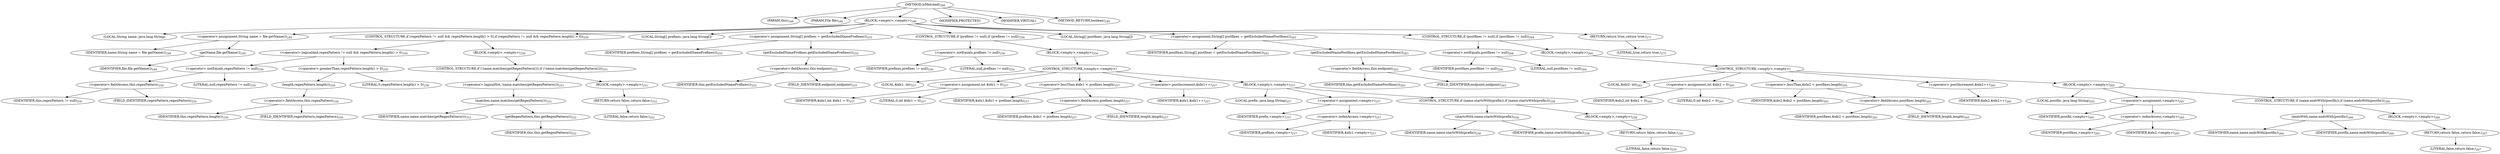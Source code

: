 digraph "isMatched" {  
"652" [label = <(METHOD,isMatched)<SUB>248</SUB>> ]
"30" [label = <(PARAM,this)<SUB>248</SUB>> ]
"653" [label = <(PARAM,File file)<SUB>248</SUB>> ]
"654" [label = <(BLOCK,&lt;empty&gt;,&lt;empty&gt;)<SUB>248</SUB>> ]
"655" [label = <(LOCAL,String name: java.lang.String)> ]
"656" [label = <(&lt;operator&gt;.assignment,String name = file.getName())<SUB>249</SUB>> ]
"657" [label = <(IDENTIFIER,name,String name = file.getName())<SUB>249</SUB>> ]
"658" [label = <(getName,file.getName())<SUB>249</SUB>> ]
"659" [label = <(IDENTIFIER,file,file.getName())<SUB>249</SUB>> ]
"660" [label = <(CONTROL_STRUCTURE,if (regexPattern != null &amp;&amp; regexPattern.length() &gt; 0),if (regexPattern != null &amp;&amp; regexPattern.length() &gt; 0))<SUB>250</SUB>> ]
"661" [label = <(&lt;operator&gt;.logicalAnd,regexPattern != null &amp;&amp; regexPattern.length() &gt; 0)<SUB>250</SUB>> ]
"662" [label = <(&lt;operator&gt;.notEquals,regexPattern != null)<SUB>250</SUB>> ]
"663" [label = <(&lt;operator&gt;.fieldAccess,this.regexPattern)<SUB>250</SUB>> ]
"664" [label = <(IDENTIFIER,this,regexPattern != null)<SUB>250</SUB>> ]
"665" [label = <(FIELD_IDENTIFIER,regexPattern,regexPattern)<SUB>250</SUB>> ]
"666" [label = <(LITERAL,null,regexPattern != null)<SUB>250</SUB>> ]
"667" [label = <(&lt;operator&gt;.greaterThan,regexPattern.length() &gt; 0)<SUB>250</SUB>> ]
"668" [label = <(length,regexPattern.length())<SUB>250</SUB>> ]
"669" [label = <(&lt;operator&gt;.fieldAccess,this.regexPattern)<SUB>250</SUB>> ]
"670" [label = <(IDENTIFIER,this,regexPattern.length())<SUB>250</SUB>> ]
"671" [label = <(FIELD_IDENTIFIER,regexPattern,regexPattern)<SUB>250</SUB>> ]
"672" [label = <(LITERAL,0,regexPattern.length() &gt; 0)<SUB>250</SUB>> ]
"673" [label = <(BLOCK,&lt;empty&gt;,&lt;empty&gt;)<SUB>250</SUB>> ]
"674" [label = <(CONTROL_STRUCTURE,if (!name.matches(getRegexPattern())),if (!name.matches(getRegexPattern())))<SUB>251</SUB>> ]
"675" [label = <(&lt;operator&gt;.logicalNot,!name.matches(getRegexPattern()))<SUB>251</SUB>> ]
"676" [label = <(matches,name.matches(getRegexPattern()))<SUB>251</SUB>> ]
"677" [label = <(IDENTIFIER,name,name.matches(getRegexPattern()))<SUB>251</SUB>> ]
"678" [label = <(getRegexPattern,this.getRegexPattern())<SUB>251</SUB>> ]
"29" [label = <(IDENTIFIER,this,this.getRegexPattern())<SUB>251</SUB>> ]
"679" [label = <(BLOCK,&lt;empty&gt;,&lt;empty&gt;)<SUB>251</SUB>> ]
"680" [label = <(RETURN,return false;,return false;)<SUB>252</SUB>> ]
"681" [label = <(LITERAL,false,return false;)<SUB>252</SUB>> ]
"682" [label = <(LOCAL,String[] prefixes: java.lang.String[])> ]
"683" [label = <(&lt;operator&gt;.assignment,String[] prefixes = getExcludedNamePrefixes())<SUB>255</SUB>> ]
"684" [label = <(IDENTIFIER,prefixes,String[] prefixes = getExcludedNamePrefixes())<SUB>255</SUB>> ]
"685" [label = <(getExcludedNamePrefixes,getExcludedNamePrefixes())<SUB>255</SUB>> ]
"686" [label = <(&lt;operator&gt;.fieldAccess,this.endpoint)<SUB>255</SUB>> ]
"687" [label = <(IDENTIFIER,this,getExcludedNamePrefixes())<SUB>255</SUB>> ]
"688" [label = <(FIELD_IDENTIFIER,endpoint,endpoint)<SUB>255</SUB>> ]
"689" [label = <(CONTROL_STRUCTURE,if (prefixes != null),if (prefixes != null))<SUB>256</SUB>> ]
"690" [label = <(&lt;operator&gt;.notEquals,prefixes != null)<SUB>256</SUB>> ]
"691" [label = <(IDENTIFIER,prefixes,prefixes != null)<SUB>256</SUB>> ]
"692" [label = <(LITERAL,null,prefixes != null)<SUB>256</SUB>> ]
"693" [label = <(BLOCK,&lt;empty&gt;,&lt;empty&gt;)<SUB>256</SUB>> ]
"694" [label = <(CONTROL_STRUCTURE,&lt;empty&gt;,&lt;empty&gt;)> ]
"695" [label = <(LOCAL,$idx1: int)<SUB>257</SUB>> ]
"696" [label = <(&lt;operator&gt;.assignment,int $idx1 = 0)<SUB>257</SUB>> ]
"697" [label = <(IDENTIFIER,$idx1,int $idx1 = 0)<SUB>257</SUB>> ]
"698" [label = <(LITERAL,0,int $idx1 = 0)<SUB>257</SUB>> ]
"699" [label = <(&lt;operator&gt;.lessThan,$idx1 &lt; prefixes.length)<SUB>257</SUB>> ]
"700" [label = <(IDENTIFIER,$idx1,$idx1 &lt; prefixes.length)<SUB>257</SUB>> ]
"701" [label = <(&lt;operator&gt;.fieldAccess,prefixes.length)<SUB>257</SUB>> ]
"702" [label = <(IDENTIFIER,prefixes,$idx1 &lt; prefixes.length)<SUB>257</SUB>> ]
"703" [label = <(FIELD_IDENTIFIER,length,length)<SUB>257</SUB>> ]
"704" [label = <(&lt;operator&gt;.postIncrement,$idx1++)<SUB>257</SUB>> ]
"705" [label = <(IDENTIFIER,$idx1,$idx1++)<SUB>257</SUB>> ]
"706" [label = <(BLOCK,&lt;empty&gt;,&lt;empty&gt;)<SUB>257</SUB>> ]
"707" [label = <(LOCAL,prefix: java.lang.String)<SUB>257</SUB>> ]
"708" [label = <(&lt;operator&gt;.assignment,&lt;empty&gt;)<SUB>257</SUB>> ]
"709" [label = <(IDENTIFIER,prefix,&lt;empty&gt;)<SUB>257</SUB>> ]
"710" [label = <(&lt;operator&gt;.indexAccess,&lt;empty&gt;)<SUB>257</SUB>> ]
"711" [label = <(IDENTIFIER,prefixes,&lt;empty&gt;)<SUB>257</SUB>> ]
"712" [label = <(IDENTIFIER,$idx1,&lt;empty&gt;)<SUB>257</SUB>> ]
"713" [label = <(CONTROL_STRUCTURE,if (name.startsWith(prefix)),if (name.startsWith(prefix)))<SUB>258</SUB>> ]
"714" [label = <(startsWith,name.startsWith(prefix))<SUB>258</SUB>> ]
"715" [label = <(IDENTIFIER,name,name.startsWith(prefix))<SUB>258</SUB>> ]
"716" [label = <(IDENTIFIER,prefix,name.startsWith(prefix))<SUB>258</SUB>> ]
"717" [label = <(BLOCK,&lt;empty&gt;,&lt;empty&gt;)<SUB>258</SUB>> ]
"718" [label = <(RETURN,return false;,return false;)<SUB>259</SUB>> ]
"719" [label = <(LITERAL,false,return false;)<SUB>259</SUB>> ]
"720" [label = <(LOCAL,String[] postfixes: java.lang.String[])> ]
"721" [label = <(&lt;operator&gt;.assignment,String[] postfixes = getExcludedNamePostfixes())<SUB>263</SUB>> ]
"722" [label = <(IDENTIFIER,postfixes,String[] postfixes = getExcludedNamePostfixes())<SUB>263</SUB>> ]
"723" [label = <(getExcludedNamePostfixes,getExcludedNamePostfixes())<SUB>263</SUB>> ]
"724" [label = <(&lt;operator&gt;.fieldAccess,this.endpoint)<SUB>263</SUB>> ]
"725" [label = <(IDENTIFIER,this,getExcludedNamePostfixes())<SUB>263</SUB>> ]
"726" [label = <(FIELD_IDENTIFIER,endpoint,endpoint)<SUB>263</SUB>> ]
"727" [label = <(CONTROL_STRUCTURE,if (postfixes != null),if (postfixes != null))<SUB>264</SUB>> ]
"728" [label = <(&lt;operator&gt;.notEquals,postfixes != null)<SUB>264</SUB>> ]
"729" [label = <(IDENTIFIER,postfixes,postfixes != null)<SUB>264</SUB>> ]
"730" [label = <(LITERAL,null,postfixes != null)<SUB>264</SUB>> ]
"731" [label = <(BLOCK,&lt;empty&gt;,&lt;empty&gt;)<SUB>264</SUB>> ]
"732" [label = <(CONTROL_STRUCTURE,&lt;empty&gt;,&lt;empty&gt;)> ]
"733" [label = <(LOCAL,$idx2: int)<SUB>265</SUB>> ]
"734" [label = <(&lt;operator&gt;.assignment,int $idx2 = 0)<SUB>265</SUB>> ]
"735" [label = <(IDENTIFIER,$idx2,int $idx2 = 0)<SUB>265</SUB>> ]
"736" [label = <(LITERAL,0,int $idx2 = 0)<SUB>265</SUB>> ]
"737" [label = <(&lt;operator&gt;.lessThan,$idx2 &lt; postfixes.length)<SUB>265</SUB>> ]
"738" [label = <(IDENTIFIER,$idx2,$idx2 &lt; postfixes.length)<SUB>265</SUB>> ]
"739" [label = <(&lt;operator&gt;.fieldAccess,postfixes.length)<SUB>265</SUB>> ]
"740" [label = <(IDENTIFIER,postfixes,$idx2 &lt; postfixes.length)<SUB>265</SUB>> ]
"741" [label = <(FIELD_IDENTIFIER,length,length)<SUB>265</SUB>> ]
"742" [label = <(&lt;operator&gt;.postIncrement,$idx2++)<SUB>265</SUB>> ]
"743" [label = <(IDENTIFIER,$idx2,$idx2++)<SUB>265</SUB>> ]
"744" [label = <(BLOCK,&lt;empty&gt;,&lt;empty&gt;)<SUB>265</SUB>> ]
"745" [label = <(LOCAL,postfix: java.lang.String)<SUB>265</SUB>> ]
"746" [label = <(&lt;operator&gt;.assignment,&lt;empty&gt;)<SUB>265</SUB>> ]
"747" [label = <(IDENTIFIER,postfix,&lt;empty&gt;)<SUB>265</SUB>> ]
"748" [label = <(&lt;operator&gt;.indexAccess,&lt;empty&gt;)<SUB>265</SUB>> ]
"749" [label = <(IDENTIFIER,postfixes,&lt;empty&gt;)<SUB>265</SUB>> ]
"750" [label = <(IDENTIFIER,$idx2,&lt;empty&gt;)<SUB>265</SUB>> ]
"751" [label = <(CONTROL_STRUCTURE,if (name.endsWith(postfix)),if (name.endsWith(postfix)))<SUB>266</SUB>> ]
"752" [label = <(endsWith,name.endsWith(postfix))<SUB>266</SUB>> ]
"753" [label = <(IDENTIFIER,name,name.endsWith(postfix))<SUB>266</SUB>> ]
"754" [label = <(IDENTIFIER,postfix,name.endsWith(postfix))<SUB>266</SUB>> ]
"755" [label = <(BLOCK,&lt;empty&gt;,&lt;empty&gt;)<SUB>266</SUB>> ]
"756" [label = <(RETURN,return false;,return false;)<SUB>267</SUB>> ]
"757" [label = <(LITERAL,false,return false;)<SUB>267</SUB>> ]
"758" [label = <(RETURN,return true;,return true;)<SUB>271</SUB>> ]
"759" [label = <(LITERAL,true,return true;)<SUB>271</SUB>> ]
"760" [label = <(MODIFIER,PROTECTED)> ]
"761" [label = <(MODIFIER,VIRTUAL)> ]
"762" [label = <(METHOD_RETURN,boolean)<SUB>248</SUB>> ]
  "652" -> "30" 
  "652" -> "653" 
  "652" -> "654" 
  "652" -> "760" 
  "652" -> "761" 
  "652" -> "762" 
  "654" -> "655" 
  "654" -> "656" 
  "654" -> "660" 
  "654" -> "682" 
  "654" -> "683" 
  "654" -> "689" 
  "654" -> "720" 
  "654" -> "721" 
  "654" -> "727" 
  "654" -> "758" 
  "656" -> "657" 
  "656" -> "658" 
  "658" -> "659" 
  "660" -> "661" 
  "660" -> "673" 
  "661" -> "662" 
  "661" -> "667" 
  "662" -> "663" 
  "662" -> "666" 
  "663" -> "664" 
  "663" -> "665" 
  "667" -> "668" 
  "667" -> "672" 
  "668" -> "669" 
  "669" -> "670" 
  "669" -> "671" 
  "673" -> "674" 
  "674" -> "675" 
  "674" -> "679" 
  "675" -> "676" 
  "676" -> "677" 
  "676" -> "678" 
  "678" -> "29" 
  "679" -> "680" 
  "680" -> "681" 
  "683" -> "684" 
  "683" -> "685" 
  "685" -> "686" 
  "686" -> "687" 
  "686" -> "688" 
  "689" -> "690" 
  "689" -> "693" 
  "690" -> "691" 
  "690" -> "692" 
  "693" -> "694" 
  "694" -> "695" 
  "694" -> "696" 
  "694" -> "699" 
  "694" -> "704" 
  "694" -> "706" 
  "696" -> "697" 
  "696" -> "698" 
  "699" -> "700" 
  "699" -> "701" 
  "701" -> "702" 
  "701" -> "703" 
  "704" -> "705" 
  "706" -> "707" 
  "706" -> "708" 
  "706" -> "713" 
  "708" -> "709" 
  "708" -> "710" 
  "710" -> "711" 
  "710" -> "712" 
  "713" -> "714" 
  "713" -> "717" 
  "714" -> "715" 
  "714" -> "716" 
  "717" -> "718" 
  "718" -> "719" 
  "721" -> "722" 
  "721" -> "723" 
  "723" -> "724" 
  "724" -> "725" 
  "724" -> "726" 
  "727" -> "728" 
  "727" -> "731" 
  "728" -> "729" 
  "728" -> "730" 
  "731" -> "732" 
  "732" -> "733" 
  "732" -> "734" 
  "732" -> "737" 
  "732" -> "742" 
  "732" -> "744" 
  "734" -> "735" 
  "734" -> "736" 
  "737" -> "738" 
  "737" -> "739" 
  "739" -> "740" 
  "739" -> "741" 
  "742" -> "743" 
  "744" -> "745" 
  "744" -> "746" 
  "744" -> "751" 
  "746" -> "747" 
  "746" -> "748" 
  "748" -> "749" 
  "748" -> "750" 
  "751" -> "752" 
  "751" -> "755" 
  "752" -> "753" 
  "752" -> "754" 
  "755" -> "756" 
  "756" -> "757" 
  "758" -> "759" 
}
